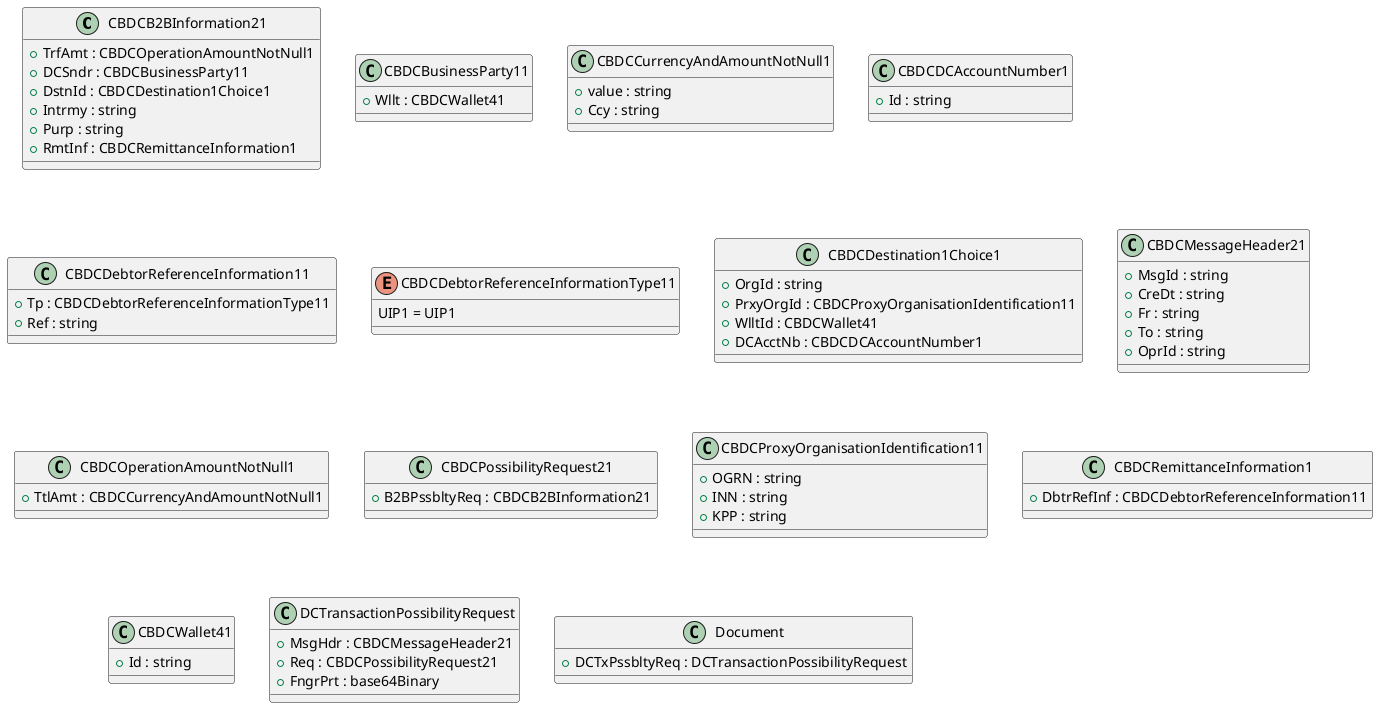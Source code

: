 @startuml

class CBDCB2BInformation21 {
    +TrfAmt : CBDCOperationAmountNotNull1
    +DCSndr : CBDCBusinessParty11
    +DstnId : CBDCDestination1Choice1
    +Intrmy : string
    +Purp : string
    +RmtInf : CBDCRemittanceInformation1
}
class CBDCBusinessParty11 {
    +Wllt : CBDCWallet41
}
class CBDCCurrencyAndAmountNotNull1 {
    +value : string
    +Ccy : string
}
class CBDCDCAccountNumber1 {
    +Id : string
}
class CBDCDebtorReferenceInformation11 {
    +Tp : CBDCDebtorReferenceInformationType11
    +Ref : string
}
enum CBDCDebtorReferenceInformationType11 {
    UIP1 = UIP1
}
class CBDCDestination1Choice1 {
    +OrgId : string
    +PrxyOrgId : CBDCProxyOrganisationIdentification11
    +WlltId : CBDCWallet41
    +DCAcctNb : CBDCDCAccountNumber1
}
class CBDCMessageHeader21 {
    +MsgId : string
    +CreDt : string
    +Fr : string
    +To : string
    +OprId : string
}
class CBDCOperationAmountNotNull1 {
    +TtlAmt : CBDCCurrencyAndAmountNotNull1
}
class CBDCPossibilityRequest21 {
    +B2BPssbltyReq : CBDCB2BInformation21
}
class CBDCProxyOrganisationIdentification11 {
    +OGRN : string
    +INN : string
    +KPP : string
}
class CBDCRemittanceInformation1 {
    +DbtrRefInf : CBDCDebtorReferenceInformation11
}
class CBDCWallet41 {
    +Id : string
}
class DCTransactionPossibilityRequest {
    +MsgHdr : CBDCMessageHeader21
    +Req : CBDCPossibilityRequest21
    +FngrPrt : base64Binary
}
class Document {
    +DCTxPssbltyReq : DCTransactionPossibilityRequest
}

@enduml

